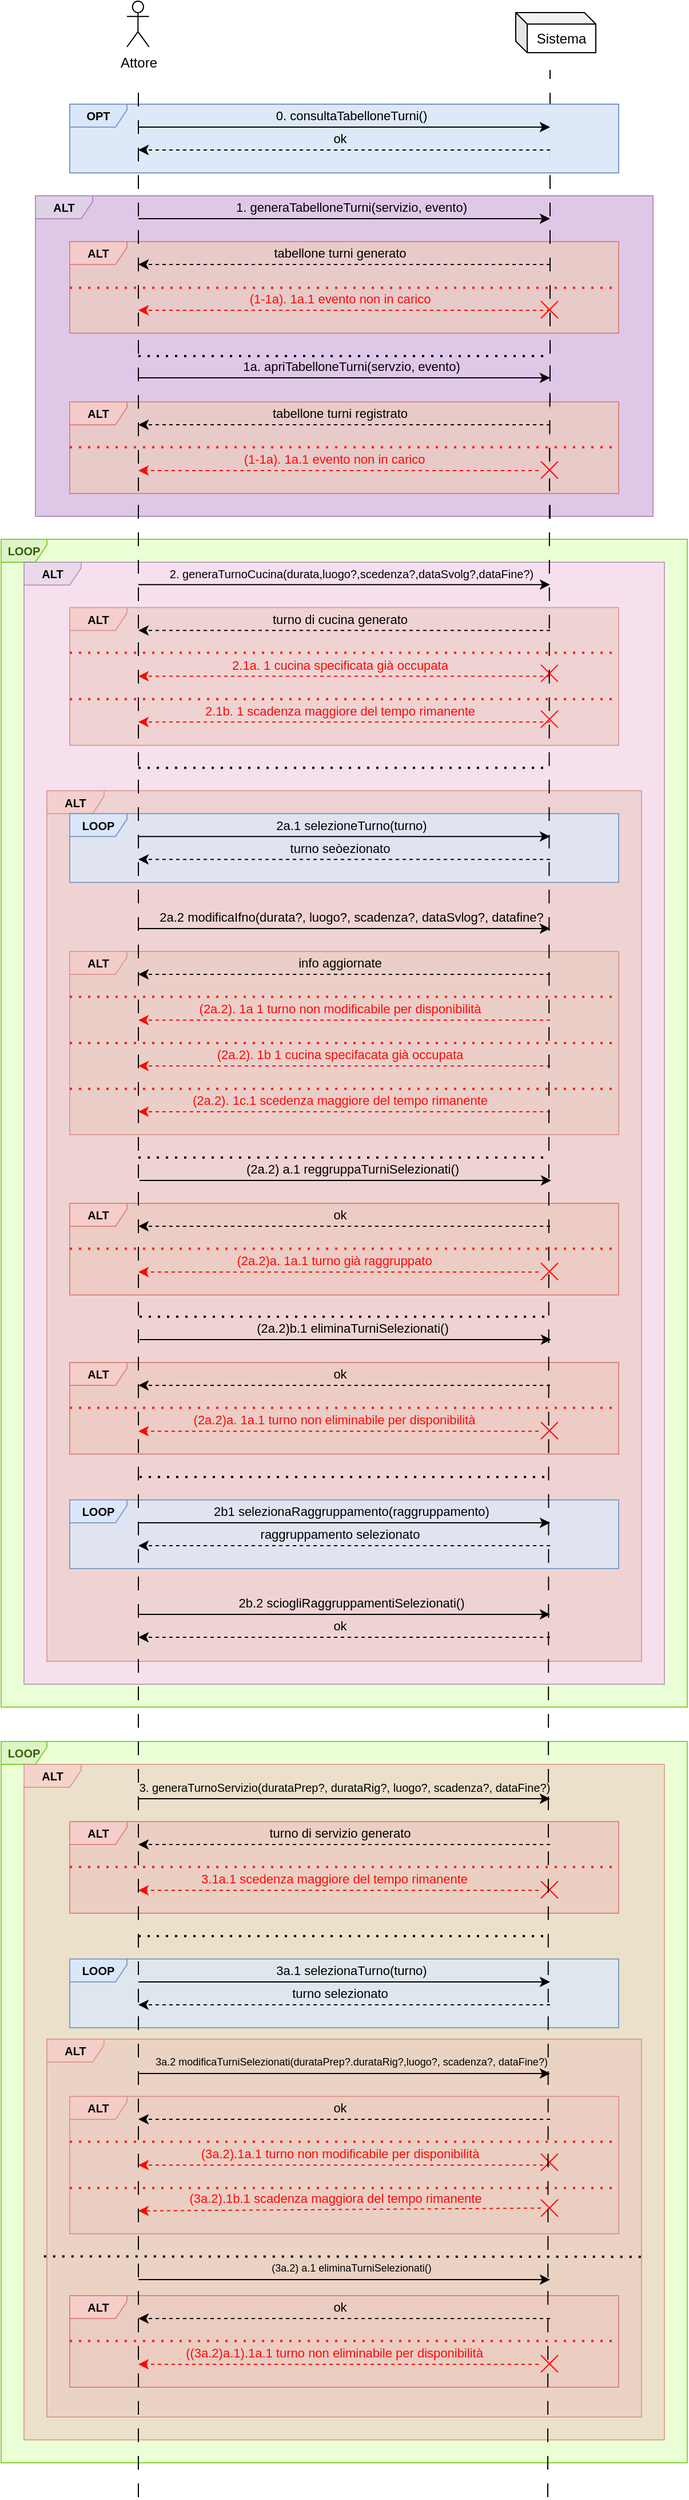 <mxfile version="24.4.2" type="google">
  <diagram name="Page-1" id="eoHFoJQbqqkSnLUJk-sT">
    <mxGraphModel grid="1" page="1" gridSize="10" guides="1" tooltips="1" connect="1" arrows="1" fold="1" pageScale="1" pageWidth="827" pageHeight="1169" math="0" shadow="0">
      <root>
        <mxCell id="0" />
        <mxCell id="1" parent="0" />
        <mxCell id="Wks_n7H0P1M0t23U8N3x-61" value="LOOP" style="shape=umlFrame;whiteSpace=wrap;html=1;pointerEvents=0;swimlaneFillColor=#E6FFCC;fillColor=#DBF2C2;strokeColor=#66CC00;width=40;height=20;fontSize=10;fontStyle=1;fontColor=#335f07;opacity=80;movable=1;resizable=1;rotatable=1;deletable=1;editable=1;locked=0;connectable=1;" vertex="1" parent="1">
          <mxGeometry x="120" y="1540" width="600" height="630" as="geometry" />
        </mxCell>
        <mxCell id="Wks_n7H0P1M0t23U8N3x-301" value="ALT" style="shape=umlFrame;whiteSpace=wrap;html=1;pointerEvents=0;swimlaneFillColor=#eccbc1;fillColor=#f8cecc;strokeColor=#d27874;width=50;height=20;fontSize=10;fontStyle=1;opacity=60;" vertex="1" parent="1">
          <mxGeometry x="140" y="1560" width="560" height="590" as="geometry" />
        </mxCell>
        <mxCell id="Wks_n7H0P1M0t23U8N3x-221" value="LOOP" style="shape=umlFrame;whiteSpace=wrap;html=1;pointerEvents=0;swimlaneFillColor=#E6FFCC;fillColor=#DBF2C2;strokeColor=#66CC00;width=40;height=20;fontSize=10;fontStyle=1;fontColor=#335f07;opacity=80;movable=0;resizable=0;rotatable=0;deletable=0;editable=0;locked=1;connectable=0;" vertex="1" parent="1">
          <mxGeometry x="120" y="490" width="600" height="1020" as="geometry" />
        </mxCell>
        <mxCell id="Wks_n7H0P1M0t23U8N3x-101" value="ALT" style="shape=umlFrame;whiteSpace=wrap;html=1;pointerEvents=0;swimlaneFillColor=#FFCCFF;fillColor=#e1d5e7;strokeColor=#9673a6;width=50;height=20;fontSize=10;fontStyle=1;opacity=60;movable=1;resizable=1;rotatable=1;deletable=1;editable=1;locked=0;connectable=1;" vertex="1" parent="1">
          <mxGeometry x="140" y="510" width="560" height="980" as="geometry" />
        </mxCell>
        <mxCell id="Wks_n7H0P1M0t23U8N3x-21" value="ALT" style="shape=umlFrame;whiteSpace=wrap;html=1;pointerEvents=0;swimlaneFillColor=#d7bbe2;fillColor=#e1d5e7;strokeColor=#A47DB5;width=50;height=20;fontSize=10;fontStyle=1;opacity=80;movable=0;resizable=0;rotatable=0;deletable=0;editable=0;locked=1;connectable=0;" vertex="1" parent="1">
          <mxGeometry x="150" y="190" width="540" height="280" as="geometry" />
        </mxCell>
        <mxCell id="7QjkbwkYLUTSWp5Ibt6S-1" value="Attore" style="shape=umlActor;verticalLabelPosition=bottom;verticalAlign=top;html=1;outlineConnect=0;" vertex="1" parent="1">
          <mxGeometry x="230" y="20" width="19.33" height="40" as="geometry" />
        </mxCell>
        <mxCell id="7QjkbwkYLUTSWp5Ibt6S-5" value="" style="endArrow=classic;html=1;rounded=0;" edge="1" parent="1">
          <mxGeometry width="50" height="50" relative="1" as="geometry">
            <mxPoint x="240" y="210" as="sourcePoint" />
            <mxPoint x="600" y="210" as="targetPoint" />
          </mxGeometry>
        </mxCell>
        <mxCell id="7QjkbwkYLUTSWp5Ibt6S-9" value="1. generaTabelloneTurni(servizio, evento)" style="edgeLabel;html=1;align=center;verticalAlign=middle;resizable=0;points=[];labelBackgroundColor=none;" connectable="0" vertex="1" parent="7QjkbwkYLUTSWp5Ibt6S-5">
          <mxGeometry x="-0.284" y="1" relative="1" as="geometry">
            <mxPoint x="57" y="-9" as="offset" />
          </mxGeometry>
        </mxCell>
        <mxCell id="7QjkbwkYLUTSWp5Ibt6S-6" value="Sistema" style="shape=cube;whiteSpace=wrap;html=1;boundedLbl=1;backgroundOutline=1;darkOpacity=0.05;darkOpacity2=0.1;size=10;" vertex="1" parent="1">
          <mxGeometry x="570" y="30" width="70" height="35" as="geometry" />
        </mxCell>
        <mxCell id="Wks_n7H0P1M0t23U8N3x-7" value="" style="endArrow=none;dashed=1;html=1;dashPattern=1 3;strokeWidth=2;rounded=0;" edge="1" parent="1">
          <mxGeometry width="50" height="50" relative="1" as="geometry">
            <mxPoint x="240" y="330" as="sourcePoint" />
            <mxPoint x="600" y="330" as="targetPoint" />
          </mxGeometry>
        </mxCell>
        <mxCell id="Wks_n7H0P1M0t23U8N3x-8" value="" style="endArrow=classic;html=1;rounded=0;" edge="1" parent="1">
          <mxGeometry width="50" height="50" relative="1" as="geometry">
            <mxPoint x="240" y="349" as="sourcePoint" />
            <mxPoint x="600" y="349" as="targetPoint" />
          </mxGeometry>
        </mxCell>
        <mxCell id="Wks_n7H0P1M0t23U8N3x-9" value="1a. apriTabelloneTurni(servzio, evento)" style="edgeLabel;html=1;align=center;verticalAlign=middle;resizable=0;points=[];labelBackgroundColor=none;" connectable="0" vertex="1" parent="Wks_n7H0P1M0t23U8N3x-8">
          <mxGeometry x="-0.284" y="1" relative="1" as="geometry">
            <mxPoint x="57" y="-9" as="offset" />
          </mxGeometry>
        </mxCell>
        <mxCell id="Wks_n7H0P1M0t23U8N3x-50" value="" style="group" connectable="0" vertex="1" parent="1">
          <mxGeometry x="180" y="230" width="480.0" height="81" as="geometry" />
        </mxCell>
        <mxCell id="Wks_n7H0P1M0t23U8N3x-52" value="" style="group" connectable="0" vertex="1" parent="Wks_n7H0P1M0t23U8N3x-50">
          <mxGeometry width="480.0" height="81" as="geometry" />
        </mxCell>
        <mxCell id="Wks_n7H0P1M0t23U8N3x-1" value="ALT" style="shape=umlFrame;whiteSpace=wrap;html=1;pointerEvents=0;swimlaneFillColor=#eccbc1;fillColor=#f8cecc;strokeColor=#d27874;width=50;height=20;fontSize=10;fontStyle=1;opacity=80;" vertex="1" parent="Wks_n7H0P1M0t23U8N3x-52">
          <mxGeometry width="480" height="80" as="geometry" />
        </mxCell>
        <mxCell id="Wks_n7H0P1M0t23U8N3x-2" value="" style="endArrow=classic;html=1;rounded=0;dashed=1;" edge="1" parent="Wks_n7H0P1M0t23U8N3x-52">
          <mxGeometry width="50" height="50" relative="1" as="geometry">
            <mxPoint x="420" y="20" as="sourcePoint" />
            <mxPoint x="60" y="20" as="targetPoint" />
          </mxGeometry>
        </mxCell>
        <mxCell id="Wks_n7H0P1M0t23U8N3x-3" value="tabellone turni generato" style="edgeLabel;html=1;align=center;verticalAlign=middle;resizable=0;points=[];labelBackgroundColor=none;" connectable="0" vertex="1" parent="Wks_n7H0P1M0t23U8N3x-2">
          <mxGeometry x="0.024" y="-1" relative="1" as="geometry">
            <mxPoint y="-9" as="offset" />
          </mxGeometry>
        </mxCell>
        <mxCell id="Wks_n7H0P1M0t23U8N3x-4" value="" style="endArrow=none;dashed=1;html=1;dashPattern=1 3;strokeWidth=2;rounded=0;exitX=-0.004;exitY=0.377;exitDx=0;exitDy=0;exitPerimeter=0;entryX=0.996;entryY=0.377;entryDx=0;entryDy=0;entryPerimeter=0;fillColor=#f8cecc;strokeColor=#f71f18;" edge="1" parent="Wks_n7H0P1M0t23U8N3x-52">
          <mxGeometry width="50" height="50" relative="1" as="geometry">
            <mxPoint x="3.695e-13" y="40.32" as="sourcePoint" />
            <mxPoint x="480.0" y="40.32" as="targetPoint" />
          </mxGeometry>
        </mxCell>
        <mxCell id="Wks_n7H0P1M0t23U8N3x-5" value="" style="endArrow=classic;html=1;rounded=0;dashed=1;fillColor=#f8cecc;strokeColor=#f60c04;" edge="1" parent="Wks_n7H0P1M0t23U8N3x-52">
          <mxGeometry width="50" height="50" relative="1" as="geometry">
            <mxPoint x="420" y="60" as="sourcePoint" />
            <mxPoint x="60" y="60" as="targetPoint" />
          </mxGeometry>
        </mxCell>
        <mxCell id="Wks_n7H0P1M0t23U8N3x-6" value="(1-1a). 1a.1 evento non in carico" style="edgeLabel;html=1;align=center;verticalAlign=middle;resizable=0;points=[];labelBackgroundColor=none;fontColor=#FF0808;" connectable="0" vertex="1" parent="Wks_n7H0P1M0t23U8N3x-5">
          <mxGeometry x="0.024" y="-1" relative="1" as="geometry">
            <mxPoint y="-9" as="offset" />
          </mxGeometry>
        </mxCell>
        <mxCell id="Wks_n7H0P1M0t23U8N3x-63" value="" style="shape=umlDestroy;html=1;fillColor=#f8cecc;strokeColor=#FF0808;" vertex="1" parent="Wks_n7H0P1M0t23U8N3x-52">
          <mxGeometry x="412" y="52" width="15" height="15" as="geometry" />
        </mxCell>
        <mxCell id="7QjkbwkYLUTSWp5Ibt6S-7" value="" style="endArrow=none;html=1;rounded=0;dashed=1;dashPattern=12 12;" edge="1" parent="1">
          <mxGeometry width="50" height="50" relative="1" as="geometry">
            <mxPoint x="600" y="472" as="sourcePoint" />
            <mxPoint x="600" y="80" as="targetPoint" />
          </mxGeometry>
        </mxCell>
        <mxCell id="Wks_n7H0P1M0t23U8N3x-10" value="ALT" style="shape=umlFrame;whiteSpace=wrap;html=1;pointerEvents=0;swimlaneFillColor=#eccbc1;fillColor=#f8cecc;strokeColor=#d27874;width=50;height=20;fontSize=10;fontStyle=1;opacity=80;" vertex="1" parent="1">
          <mxGeometry x="180" y="370" width="480" height="80" as="geometry" />
        </mxCell>
        <mxCell id="Wks_n7H0P1M0t23U8N3x-11" value="" style="endArrow=classic;html=1;rounded=0;dashed=1;" edge="1" parent="1">
          <mxGeometry width="50" height="50" relative="1" as="geometry">
            <mxPoint x="600" y="390" as="sourcePoint" />
            <mxPoint x="240" y="390" as="targetPoint" />
          </mxGeometry>
        </mxCell>
        <mxCell id="Wks_n7H0P1M0t23U8N3x-12" value="tabellone turni registrato" style="edgeLabel;html=1;align=center;verticalAlign=middle;resizable=0;points=[];labelBackgroundColor=none;" connectable="0" vertex="1" parent="Wks_n7H0P1M0t23U8N3x-11">
          <mxGeometry x="0.024" y="-1" relative="1" as="geometry">
            <mxPoint y="-9" as="offset" />
          </mxGeometry>
        </mxCell>
        <mxCell id="Wks_n7H0P1M0t23U8N3x-13" value="" style="endArrow=none;dashed=1;html=1;dashPattern=1 3;strokeWidth=2;rounded=0;exitX=-0.004;exitY=0.377;exitDx=0;exitDy=0;exitPerimeter=0;entryX=0.996;entryY=0.377;entryDx=0;entryDy=0;entryPerimeter=0;fillColor=#f8cecc;strokeColor=#f71f18;" edge="1" parent="1">
          <mxGeometry width="50" height="50" relative="1" as="geometry">
            <mxPoint x="180.0" y="409.64" as="sourcePoint" />
            <mxPoint x="660.0" y="409.64" as="targetPoint" />
          </mxGeometry>
        </mxCell>
        <mxCell id="Wks_n7H0P1M0t23U8N3x-14" value="" style="endArrow=classic;html=1;rounded=0;dashed=1;fillColor=#f8cecc;strokeColor=#f60c04;" edge="1" parent="1">
          <mxGeometry width="50" height="50" relative="1" as="geometry">
            <mxPoint x="590" y="430" as="sourcePoint" />
            <mxPoint x="240" y="430" as="targetPoint" />
          </mxGeometry>
        </mxCell>
        <mxCell id="Wks_n7H0P1M0t23U8N3x-15" value="(1-1a). 1a.1 evento non in carico" style="edgeLabel;html=1;align=center;verticalAlign=middle;resizable=0;points=[];labelBackgroundColor=none;fontColor=#FF0808;" connectable="0" vertex="1" parent="Wks_n7H0P1M0t23U8N3x-14">
          <mxGeometry x="0.024" y="-1" relative="1" as="geometry">
            <mxPoint y="-9" as="offset" />
          </mxGeometry>
        </mxCell>
        <mxCell id="Wks_n7H0P1M0t23U8N3x-19" value="" style="shape=umlDestroy;html=1;fillColor=#f8cecc;strokeColor=#FF0808;" vertex="1" parent="1">
          <mxGeometry x="592" y="422" width="15" height="15" as="geometry" />
        </mxCell>
        <mxCell id="Wks_n7H0P1M0t23U8N3x-18" value="" style="endArrow=none;html=1;rounded=0;dashed=1;dashPattern=12 12;" edge="1" parent="1" source="Wks_n7H0P1M0t23U8N3x-19">
          <mxGeometry width="50" height="50" relative="1" as="geometry">
            <mxPoint x="600" y="1813" as="sourcePoint" />
            <mxPoint x="600.108" y="320" as="targetPoint" />
          </mxGeometry>
        </mxCell>
        <mxCell id="Wks_n7H0P1M0t23U8N3x-95" value="OPT" style="shape=umlFrame;whiteSpace=wrap;html=1;pointerEvents=0;swimlaneFillColor=#dde9f8;fillColor=#dae8fc;strokeColor=#6c8ebf;width=50;height=20;fontSize=10;fontStyle=1;opacity=80;" vertex="1" parent="1">
          <mxGeometry x="180" y="110" width="480" height="60" as="geometry" />
        </mxCell>
        <mxCell id="Wks_n7H0P1M0t23U8N3x-96" value="" style="endArrow=classic;html=1;rounded=0;" edge="1" parent="1">
          <mxGeometry width="50" height="50" relative="1" as="geometry">
            <mxPoint x="240" y="130" as="sourcePoint" />
            <mxPoint x="600" y="130" as="targetPoint" />
          </mxGeometry>
        </mxCell>
        <mxCell id="Wks_n7H0P1M0t23U8N3x-97" value="0. consultaTabelloneTurni()" style="edgeLabel;html=1;align=center;verticalAlign=middle;resizable=0;points=[];labelBackgroundColor=none;" connectable="0" vertex="1" parent="Wks_n7H0P1M0t23U8N3x-96">
          <mxGeometry x="-0.284" y="1" relative="1" as="geometry">
            <mxPoint x="57" y="-9" as="offset" />
          </mxGeometry>
        </mxCell>
        <mxCell id="Wks_n7H0P1M0t23U8N3x-98" value="" style="endArrow=classic;html=1;rounded=0;dashed=1;" edge="1" parent="1">
          <mxGeometry width="50" height="50" relative="1" as="geometry">
            <mxPoint x="600" y="150" as="sourcePoint" />
            <mxPoint x="240" y="150" as="targetPoint" />
          </mxGeometry>
        </mxCell>
        <mxCell id="Wks_n7H0P1M0t23U8N3x-99" value="ok" style="edgeLabel;html=1;align=center;verticalAlign=middle;resizable=0;points=[];labelBackgroundColor=none;" connectable="0" vertex="1" parent="Wks_n7H0P1M0t23U8N3x-98">
          <mxGeometry x="0.024" y="-1" relative="1" as="geometry">
            <mxPoint y="-9" as="offset" />
          </mxGeometry>
        </mxCell>
        <mxCell id="Wks_n7H0P1M0t23U8N3x-102" value="ALT" style="shape=umlFrame;whiteSpace=wrap;html=1;pointerEvents=0;swimlaneFillColor=#eccbc1;fillColor=#f8cecc;strokeColor=#d27874;width=50;height=20;fontSize=10;fontStyle=1;opacity=60;" vertex="1" parent="1">
          <mxGeometry x="180" y="549.57" width="480" height="120.43" as="geometry" />
        </mxCell>
        <mxCell id="Wks_n7H0P1M0t23U8N3x-103" value="" style="endArrow=classic;html=1;rounded=0;" edge="1" parent="1">
          <mxGeometry width="50" height="50" relative="1" as="geometry">
            <mxPoint x="240" y="529.57" as="sourcePoint" />
            <mxPoint x="600" y="529.57" as="targetPoint" />
          </mxGeometry>
        </mxCell>
        <mxCell id="Wks_n7H0P1M0t23U8N3x-104" value="2. generaTurnoCucina(durata,luogo?,scedenza?,dataSvolg?,dataFine?)" style="edgeLabel;html=1;align=center;verticalAlign=middle;resizable=0;points=[];labelBackgroundColor=none;fontSize=10;" connectable="0" vertex="1" parent="Wks_n7H0P1M0t23U8N3x-103">
          <mxGeometry x="-0.284" y="1" relative="1" as="geometry">
            <mxPoint x="57" y="-9" as="offset" />
          </mxGeometry>
        </mxCell>
        <mxCell id="Wks_n7H0P1M0t23U8N3x-105" value="" style="endArrow=classic;html=1;rounded=0;dashed=1;fillColor=#f8cecc;strokeColor=#f60c04;" edge="1" parent="1">
          <mxGeometry width="50" height="50" relative="1" as="geometry">
            <mxPoint x="600" y="609.57" as="sourcePoint" />
            <mxPoint x="240" y="609.57" as="targetPoint" />
          </mxGeometry>
        </mxCell>
        <mxCell id="Wks_n7H0P1M0t23U8N3x-106" value="2.1a. 1 cucina specificata già occupata" style="edgeLabel;html=1;align=center;verticalAlign=middle;resizable=0;points=[];labelBackgroundColor=none;fontColor=#FF0808;" connectable="0" vertex="1" parent="Wks_n7H0P1M0t23U8N3x-105">
          <mxGeometry x="0.024" y="-1" relative="1" as="geometry">
            <mxPoint y="-9" as="offset" />
          </mxGeometry>
        </mxCell>
        <mxCell id="Wks_n7H0P1M0t23U8N3x-107" value="" style="endArrow=classic;html=1;rounded=0;dashed=1;" edge="1" parent="1">
          <mxGeometry width="50" height="50" relative="1" as="geometry">
            <mxPoint x="600" y="569.57" as="sourcePoint" />
            <mxPoint x="240" y="569.57" as="targetPoint" />
          </mxGeometry>
        </mxCell>
        <mxCell id="Wks_n7H0P1M0t23U8N3x-108" value="turno di cucina generato" style="edgeLabel;html=1;align=center;verticalAlign=middle;resizable=0;points=[];labelBackgroundColor=none;" connectable="0" vertex="1" parent="Wks_n7H0P1M0t23U8N3x-107">
          <mxGeometry x="0.024" y="-1" relative="1" as="geometry">
            <mxPoint y="-9" as="offset" />
          </mxGeometry>
        </mxCell>
        <mxCell id="Wks_n7H0P1M0t23U8N3x-109" value="" style="endArrow=none;dashed=1;html=1;dashPattern=1 3;strokeWidth=2;rounded=0;exitX=-0.004;exitY=0.377;exitDx=0;exitDy=0;exitPerimeter=0;entryX=0.996;entryY=0.377;entryDx=0;entryDy=0;entryPerimeter=0;fillColor=#f8cecc;strokeColor=#f71f18;" edge="1" parent="1">
          <mxGeometry width="50" height="50" relative="1" as="geometry">
            <mxPoint x="180.0" y="589.17" as="sourcePoint" />
            <mxPoint x="660.0" y="589.17" as="targetPoint" />
          </mxGeometry>
        </mxCell>
        <mxCell id="Wks_n7H0P1M0t23U8N3x-110" value="" style="endArrow=none;dashed=1;html=1;dashPattern=1 3;strokeWidth=2;rounded=0;exitX=-0.004;exitY=0.377;exitDx=0;exitDy=0;exitPerimeter=0;entryX=0.996;entryY=0.377;entryDx=0;entryDy=0;entryPerimeter=0;fillColor=#f8cecc;strokeColor=#f71f18;" edge="1" parent="1">
          <mxGeometry width="50" height="50" relative="1" as="geometry">
            <mxPoint x="180.0" y="629.57" as="sourcePoint" />
            <mxPoint x="660.0" y="629.57" as="targetPoint" />
          </mxGeometry>
        </mxCell>
        <mxCell id="Wks_n7H0P1M0t23U8N3x-111" value="" style="endArrow=classic;html=1;rounded=0;dashed=1;fillColor=#f8cecc;strokeColor=#f60c04;" edge="1" parent="1">
          <mxGeometry width="50" height="50" relative="1" as="geometry">
            <mxPoint x="600" y="649.57" as="sourcePoint" />
            <mxPoint x="240" y="649.57" as="targetPoint" />
          </mxGeometry>
        </mxCell>
        <mxCell id="Wks_n7H0P1M0t23U8N3x-112" value="2.1b. 1 scadenza maggiore del tempo rimanente" style="edgeLabel;html=1;align=center;verticalAlign=middle;resizable=0;points=[];labelBackgroundColor=none;fontColor=#FF0808;" connectable="0" vertex="1" parent="Wks_n7H0P1M0t23U8N3x-111">
          <mxGeometry x="0.024" y="-1" relative="1" as="geometry">
            <mxPoint y="-9" as="offset" />
          </mxGeometry>
        </mxCell>
        <mxCell id="Wks_n7H0P1M0t23U8N3x-126" value="" style="shape=umlDestroy;html=1;fillColor=#f8cecc;strokeColor=#FF0808;" vertex="1" parent="1">
          <mxGeometry x="592" y="599.57" width="15" height="15" as="geometry" />
        </mxCell>
        <mxCell id="Wks_n7H0P1M0t23U8N3x-128" value="" style="shape=umlDestroy;html=1;fillColor=#f8cecc;strokeColor=#FF0808;" vertex="1" parent="1">
          <mxGeometry x="592" y="639.57" width="15" height="15" as="geometry" />
        </mxCell>
        <mxCell id="Wks_n7H0P1M0t23U8N3x-167" value="ALT" style="shape=umlFrame;whiteSpace=wrap;html=1;pointerEvents=0;swimlaneFillColor=#eccbc1;fillColor=#f8cecc;strokeColor=#d27874;width=50;height=20;fontSize=10;fontStyle=1;opacity=60;movable=0;resizable=0;rotatable=0;deletable=0;editable=0;locked=1;connectable=0;" vertex="1" parent="1">
          <mxGeometry x="160" y="709.57" width="520" height="760.43" as="geometry" />
        </mxCell>
        <mxCell id="Wks_n7H0P1M0t23U8N3x-130" value="ALT" style="shape=umlFrame;whiteSpace=wrap;html=1;pointerEvents=0;swimlaneFillColor=#eccbc1;fillColor=#f8cecc;strokeColor=#d27874;width=50;height=20;fontSize=10;fontStyle=1;opacity=60;" vertex="1" parent="1">
          <mxGeometry x="180" y="850" width="480" height="160" as="geometry" />
        </mxCell>
        <mxCell id="Wks_n7H0P1M0t23U8N3x-133" value="" style="endArrow=classic;html=1;rounded=0;dashed=1;fillColor=#f8cecc;strokeColor=#f60c04;" edge="1" parent="1">
          <mxGeometry width="50" height="50" relative="1" as="geometry">
            <mxPoint x="600" y="910" as="sourcePoint" />
            <mxPoint x="240" y="910" as="targetPoint" />
          </mxGeometry>
        </mxCell>
        <mxCell id="Wks_n7H0P1M0t23U8N3x-134" value="(2a.2). 1a 1 turno non modificabile per disponibilità" style="edgeLabel;html=1;align=center;verticalAlign=middle;resizable=0;points=[];labelBackgroundColor=none;fontColor=#FF0808;" connectable="0" vertex="1" parent="Wks_n7H0P1M0t23U8N3x-133">
          <mxGeometry x="0.024" y="-1" relative="1" as="geometry">
            <mxPoint y="-9" as="offset" />
          </mxGeometry>
        </mxCell>
        <mxCell id="Wks_n7H0P1M0t23U8N3x-135" value="" style="endArrow=classic;html=1;rounded=0;dashed=1;" edge="1" parent="1">
          <mxGeometry width="50" height="50" relative="1" as="geometry">
            <mxPoint x="600" y="870" as="sourcePoint" />
            <mxPoint x="240" y="870" as="targetPoint" />
          </mxGeometry>
        </mxCell>
        <mxCell id="Wks_n7H0P1M0t23U8N3x-136" value="info aggiornate" style="edgeLabel;html=1;align=center;verticalAlign=middle;resizable=0;points=[];labelBackgroundColor=none;" connectable="0" vertex="1" parent="Wks_n7H0P1M0t23U8N3x-135">
          <mxGeometry x="0.024" y="-1" relative="1" as="geometry">
            <mxPoint y="-9" as="offset" />
          </mxGeometry>
        </mxCell>
        <mxCell id="Wks_n7H0P1M0t23U8N3x-137" value="" style="endArrow=none;dashed=1;html=1;dashPattern=1 3;strokeWidth=2;rounded=0;exitX=-0.004;exitY=0.377;exitDx=0;exitDy=0;exitPerimeter=0;entryX=0.996;entryY=0.377;entryDx=0;entryDy=0;entryPerimeter=0;fillColor=#f8cecc;strokeColor=#f71f18;" edge="1" parent="1">
          <mxGeometry width="50" height="50" relative="1" as="geometry">
            <mxPoint x="180.0" y="889.6" as="sourcePoint" />
            <mxPoint x="660.0" y="889.6" as="targetPoint" />
          </mxGeometry>
        </mxCell>
        <mxCell id="Wks_n7H0P1M0t23U8N3x-138" value="" style="endArrow=none;dashed=1;html=1;dashPattern=1 3;strokeWidth=2;rounded=0;exitX=-0.004;exitY=0.377;exitDx=0;exitDy=0;exitPerimeter=0;entryX=0.996;entryY=0.377;entryDx=0;entryDy=0;entryPerimeter=0;fillColor=#f8cecc;strokeColor=#f71f18;" edge="1" parent="1">
          <mxGeometry width="50" height="50" relative="1" as="geometry">
            <mxPoint x="180.0" y="930.0" as="sourcePoint" />
            <mxPoint x="660.0" y="930.0" as="targetPoint" />
          </mxGeometry>
        </mxCell>
        <mxCell id="Wks_n7H0P1M0t23U8N3x-139" value="" style="endArrow=classic;html=1;rounded=0;dashed=1;fillColor=#f8cecc;strokeColor=#f60c04;" edge="1" parent="1">
          <mxGeometry width="50" height="50" relative="1" as="geometry">
            <mxPoint x="600" y="950" as="sourcePoint" />
            <mxPoint x="240" y="950" as="targetPoint" />
          </mxGeometry>
        </mxCell>
        <mxCell id="Wks_n7H0P1M0t23U8N3x-140" value="(2a.2). 1b 1 cucina specifacata già occupata" style="edgeLabel;html=1;align=center;verticalAlign=middle;resizable=0;points=[];labelBackgroundColor=none;fontColor=#FF0808;" connectable="0" vertex="1" parent="Wks_n7H0P1M0t23U8N3x-139">
          <mxGeometry x="0.024" y="-1" relative="1" as="geometry">
            <mxPoint y="-9" as="offset" />
          </mxGeometry>
        </mxCell>
        <mxCell id="Wks_n7H0P1M0t23U8N3x-141" value="" style="endArrow=none;dashed=1;html=1;dashPattern=1 3;strokeWidth=2;rounded=0;exitX=-0.004;exitY=0.377;exitDx=0;exitDy=0;exitPerimeter=0;entryX=0.996;entryY=0.377;entryDx=0;entryDy=0;entryPerimeter=0;fillColor=#f8cecc;strokeColor=#f71f18;" edge="1" parent="1">
          <mxGeometry width="50" height="50" relative="1" as="geometry">
            <mxPoint x="180.0" y="970.0" as="sourcePoint" />
            <mxPoint x="660.0" y="970.0" as="targetPoint" />
          </mxGeometry>
        </mxCell>
        <mxCell id="Wks_n7H0P1M0t23U8N3x-142" value="" style="endArrow=classic;html=1;rounded=0;dashed=1;fillColor=#f8cecc;strokeColor=#f60c04;" edge="1" parent="1">
          <mxGeometry width="50" height="50" relative="1" as="geometry">
            <mxPoint x="600" y="990" as="sourcePoint" />
            <mxPoint x="240" y="990" as="targetPoint" />
          </mxGeometry>
        </mxCell>
        <mxCell id="Wks_n7H0P1M0t23U8N3x-143" value="(2a.2). 1c.1 scedenza maggiore del tempo rimanente" style="edgeLabel;html=1;align=center;verticalAlign=middle;resizable=0;points=[];labelBackgroundColor=none;fontColor=#FF0808;" connectable="0" vertex="1" parent="Wks_n7H0P1M0t23U8N3x-142">
          <mxGeometry x="0.024" y="-1" relative="1" as="geometry">
            <mxPoint y="-9" as="offset" />
          </mxGeometry>
        </mxCell>
        <mxCell id="Wks_n7H0P1M0t23U8N3x-144" value="" style="endArrow=none;dashed=1;html=1;dashPattern=1 3;strokeWidth=2;rounded=0;" edge="1" parent="1">
          <mxGeometry width="50" height="50" relative="1" as="geometry">
            <mxPoint x="240" y="689.57" as="sourcePoint" />
            <mxPoint x="600" y="689.57" as="targetPoint" />
          </mxGeometry>
        </mxCell>
        <mxCell id="Wks_n7H0P1M0t23U8N3x-178" value="OPT" style="shape=umlFrame;whiteSpace=wrap;html=1;pointerEvents=0;swimlaneFillColor=#dde9f8;fillColor=#dae8fc;strokeColor=#6c8ebf;width=50;height=20;fontSize=10;fontStyle=1;opacity=80;" vertex="1" parent="1">
          <mxGeometry x="180" y="110" width="480" height="60" as="geometry" />
        </mxCell>
        <mxCell id="Wks_n7H0P1M0t23U8N3x-179" value="" style="endArrow=classic;html=1;rounded=0;" edge="1" parent="1">
          <mxGeometry width="50" height="50" relative="1" as="geometry">
            <mxPoint x="240" y="130" as="sourcePoint" />
            <mxPoint x="600" y="130" as="targetPoint" />
          </mxGeometry>
        </mxCell>
        <mxCell id="Wks_n7H0P1M0t23U8N3x-180" value="0. consultaTabelloneTurni()" style="edgeLabel;html=1;align=center;verticalAlign=middle;resizable=0;points=[];labelBackgroundColor=none;" connectable="0" vertex="1" parent="Wks_n7H0P1M0t23U8N3x-179">
          <mxGeometry x="-0.284" y="1" relative="1" as="geometry">
            <mxPoint x="57" y="-9" as="offset" />
          </mxGeometry>
        </mxCell>
        <mxCell id="Wks_n7H0P1M0t23U8N3x-181" value="" style="endArrow=classic;html=1;rounded=0;dashed=1;" edge="1" parent="1">
          <mxGeometry width="50" height="50" relative="1" as="geometry">
            <mxPoint x="600" y="150" as="sourcePoint" />
            <mxPoint x="240" y="150" as="targetPoint" />
          </mxGeometry>
        </mxCell>
        <mxCell id="Wks_n7H0P1M0t23U8N3x-182" value="ok" style="edgeLabel;html=1;align=center;verticalAlign=middle;resizable=0;points=[];labelBackgroundColor=none;" connectable="0" vertex="1" parent="Wks_n7H0P1M0t23U8N3x-181">
          <mxGeometry x="0.024" y="-1" relative="1" as="geometry">
            <mxPoint y="-9" as="offset" />
          </mxGeometry>
        </mxCell>
        <mxCell id="Wks_n7H0P1M0t23U8N3x-183" value="LOOP" style="shape=umlFrame;whiteSpace=wrap;html=1;pointerEvents=0;swimlaneFillColor=#dde9f8;fillColor=#dae8fc;strokeColor=#6c8ebf;width=50;height=20;fontSize=10;fontStyle=1;opacity=80;" vertex="1" parent="1">
          <mxGeometry x="180" y="729.57" width="480" height="60" as="geometry" />
        </mxCell>
        <mxCell id="Wks_n7H0P1M0t23U8N3x-184" value="" style="endArrow=classic;html=1;rounded=0;" edge="1" parent="1">
          <mxGeometry width="50" height="50" relative="1" as="geometry">
            <mxPoint x="240" y="749.57" as="sourcePoint" />
            <mxPoint x="600" y="749.57" as="targetPoint" />
          </mxGeometry>
        </mxCell>
        <mxCell id="Wks_n7H0P1M0t23U8N3x-185" value="2a.1 selezioneTurno(turno)" style="edgeLabel;html=1;align=center;verticalAlign=middle;resizable=0;points=[];labelBackgroundColor=none;" connectable="0" vertex="1" parent="Wks_n7H0P1M0t23U8N3x-184">
          <mxGeometry x="-0.284" y="1" relative="1" as="geometry">
            <mxPoint x="57" y="-9" as="offset" />
          </mxGeometry>
        </mxCell>
        <mxCell id="Wks_n7H0P1M0t23U8N3x-186" value="" style="endArrow=classic;html=1;rounded=0;dashed=1;" edge="1" parent="1">
          <mxGeometry width="50" height="50" relative="1" as="geometry">
            <mxPoint x="600" y="769.57" as="sourcePoint" />
            <mxPoint x="240" y="769.57" as="targetPoint" />
          </mxGeometry>
        </mxCell>
        <mxCell id="Wks_n7H0P1M0t23U8N3x-187" value="turno seòezionato" style="edgeLabel;html=1;align=center;verticalAlign=middle;resizable=0;points=[];labelBackgroundColor=none;" connectable="0" vertex="1" parent="Wks_n7H0P1M0t23U8N3x-186">
          <mxGeometry x="0.024" y="-1" relative="1" as="geometry">
            <mxPoint y="-9" as="offset" />
          </mxGeometry>
        </mxCell>
        <mxCell id="Wks_n7H0P1M0t23U8N3x-188" value="" style="endArrow=classic;html=1;rounded=0;" edge="1" parent="1">
          <mxGeometry width="50" height="50" relative="1" as="geometry">
            <mxPoint x="240" y="830" as="sourcePoint" />
            <mxPoint x="600" y="830" as="targetPoint" />
          </mxGeometry>
        </mxCell>
        <mxCell id="Wks_n7H0P1M0t23U8N3x-189" value="2a.2 modificaIfno(durata?, luogo?, scadenza?, dataSvlog?, datafine?" style="edgeLabel;html=1;align=center;verticalAlign=middle;resizable=0;points=[];labelBackgroundColor=none;" connectable="0" vertex="1" parent="Wks_n7H0P1M0t23U8N3x-188">
          <mxGeometry x="-0.284" y="1" relative="1" as="geometry">
            <mxPoint x="57" y="-9" as="offset" />
          </mxGeometry>
        </mxCell>
        <mxCell id="Wks_n7H0P1M0t23U8N3x-190" value="" style="endArrow=none;dashed=1;html=1;dashPattern=1 3;strokeWidth=2;rounded=0;" edge="1" parent="1">
          <mxGeometry width="50" height="50" relative="1" as="geometry">
            <mxPoint x="240" y="1030" as="sourcePoint" />
            <mxPoint x="600" y="1030" as="targetPoint" />
          </mxGeometry>
        </mxCell>
        <mxCell id="Wks_n7H0P1M0t23U8N3x-191" value="" style="endArrow=classic;html=1;rounded=0;" edge="1" parent="1">
          <mxGeometry width="50" height="50" relative="1" as="geometry">
            <mxPoint x="241" y="1050" as="sourcePoint" />
            <mxPoint x="601" y="1050" as="targetPoint" />
          </mxGeometry>
        </mxCell>
        <mxCell id="Wks_n7H0P1M0t23U8N3x-192" value="(2a.2) a.1 reggruppaTurniSelezionati()" style="edgeLabel;html=1;align=center;verticalAlign=middle;resizable=0;points=[];labelBackgroundColor=none;" connectable="0" vertex="1" parent="Wks_n7H0P1M0t23U8N3x-191">
          <mxGeometry x="-0.284" y="1" relative="1" as="geometry">
            <mxPoint x="57" y="-9" as="offset" />
          </mxGeometry>
        </mxCell>
        <mxCell id="Wks_n7H0P1M0t23U8N3x-193" value="ALT" style="shape=umlFrame;whiteSpace=wrap;html=1;pointerEvents=0;swimlaneFillColor=#eccbc1;fillColor=#f8cecc;strokeColor=#d27874;width=50;height=20;fontSize=10;fontStyle=1;opacity=80;" vertex="1" parent="1">
          <mxGeometry x="180" y="1070" width="480" height="80" as="geometry" />
        </mxCell>
        <mxCell id="Wks_n7H0P1M0t23U8N3x-194" value="" style="endArrow=classic;html=1;rounded=0;dashed=1;" edge="1" parent="1">
          <mxGeometry width="50" height="50" relative="1" as="geometry">
            <mxPoint x="600" y="1090" as="sourcePoint" />
            <mxPoint x="240" y="1090" as="targetPoint" />
          </mxGeometry>
        </mxCell>
        <mxCell id="Wks_n7H0P1M0t23U8N3x-195" value="ok" style="edgeLabel;html=1;align=center;verticalAlign=middle;resizable=0;points=[];labelBackgroundColor=none;" connectable="0" vertex="1" parent="Wks_n7H0P1M0t23U8N3x-194">
          <mxGeometry x="0.024" y="-1" relative="1" as="geometry">
            <mxPoint y="-9" as="offset" />
          </mxGeometry>
        </mxCell>
        <mxCell id="Wks_n7H0P1M0t23U8N3x-196" value="" style="endArrow=none;dashed=1;html=1;dashPattern=1 3;strokeWidth=2;rounded=0;exitX=-0.004;exitY=0.377;exitDx=0;exitDy=0;exitPerimeter=0;entryX=0.996;entryY=0.377;entryDx=0;entryDy=0;entryPerimeter=0;fillColor=#f8cecc;strokeColor=#f71f18;" edge="1" parent="1">
          <mxGeometry width="50" height="50" relative="1" as="geometry">
            <mxPoint x="180.0" y="1109.64" as="sourcePoint" />
            <mxPoint x="660.0" y="1109.64" as="targetPoint" />
          </mxGeometry>
        </mxCell>
        <mxCell id="Wks_n7H0P1M0t23U8N3x-197" value="" style="endArrow=classic;html=1;rounded=0;dashed=1;fillColor=#f8cecc;strokeColor=#f60c04;" edge="1" parent="1">
          <mxGeometry width="50" height="50" relative="1" as="geometry">
            <mxPoint x="590" y="1130" as="sourcePoint" />
            <mxPoint x="240" y="1130" as="targetPoint" />
          </mxGeometry>
        </mxCell>
        <mxCell id="Wks_n7H0P1M0t23U8N3x-198" value="(2a.2)a. 1a.1 turno già raggruppato" style="edgeLabel;html=1;align=center;verticalAlign=middle;resizable=0;points=[];labelBackgroundColor=none;fontColor=#FF0808;" connectable="0" vertex="1" parent="Wks_n7H0P1M0t23U8N3x-197">
          <mxGeometry x="0.024" y="-1" relative="1" as="geometry">
            <mxPoint y="-9" as="offset" />
          </mxGeometry>
        </mxCell>
        <mxCell id="Wks_n7H0P1M0t23U8N3x-199" value="" style="shape=umlDestroy;html=1;fillColor=#f8cecc;strokeColor=#FF0808;" vertex="1" parent="1">
          <mxGeometry x="592" y="1122" width="15" height="15" as="geometry" />
        </mxCell>
        <mxCell id="Wks_n7H0P1M0t23U8N3x-200" value="" style="endArrow=none;dashed=1;html=1;dashPattern=1 3;strokeWidth=2;rounded=0;" edge="1" parent="1">
          <mxGeometry width="50" height="50" relative="1" as="geometry">
            <mxPoint x="241" y="1169" as="sourcePoint" />
            <mxPoint x="601" y="1169" as="targetPoint" />
          </mxGeometry>
        </mxCell>
        <mxCell id="Wks_n7H0P1M0t23U8N3x-201" value="" style="endArrow=classic;html=1;rounded=0;" edge="1" parent="1">
          <mxGeometry width="50" height="50" relative="1" as="geometry">
            <mxPoint x="241" y="1189" as="sourcePoint" />
            <mxPoint x="601" y="1189" as="targetPoint" />
          </mxGeometry>
        </mxCell>
        <mxCell id="Wks_n7H0P1M0t23U8N3x-202" value="(2a.2)b.1 eliminaTurniSelezionati()" style="edgeLabel;html=1;align=center;verticalAlign=middle;resizable=0;points=[];labelBackgroundColor=none;" connectable="0" vertex="1" parent="Wks_n7H0P1M0t23U8N3x-201">
          <mxGeometry x="-0.284" y="1" relative="1" as="geometry">
            <mxPoint x="57" y="-9" as="offset" />
          </mxGeometry>
        </mxCell>
        <mxCell id="Wks_n7H0P1M0t23U8N3x-203" value="ALT" style="shape=umlFrame;whiteSpace=wrap;html=1;pointerEvents=0;swimlaneFillColor=#eccbc1;fillColor=#f8cecc;strokeColor=#d27874;width=50;height=20;fontSize=10;fontStyle=1;opacity=80;" vertex="1" parent="1">
          <mxGeometry x="180" y="1209" width="480" height="80" as="geometry" />
        </mxCell>
        <mxCell id="Wks_n7H0P1M0t23U8N3x-204" value="" style="endArrow=classic;html=1;rounded=0;dashed=1;" edge="1" parent="1">
          <mxGeometry width="50" height="50" relative="1" as="geometry">
            <mxPoint x="600" y="1229" as="sourcePoint" />
            <mxPoint x="240" y="1229" as="targetPoint" />
          </mxGeometry>
        </mxCell>
        <mxCell id="Wks_n7H0P1M0t23U8N3x-205" value="ok" style="edgeLabel;html=1;align=center;verticalAlign=middle;resizable=0;points=[];labelBackgroundColor=none;" connectable="0" vertex="1" parent="Wks_n7H0P1M0t23U8N3x-204">
          <mxGeometry x="0.024" y="-1" relative="1" as="geometry">
            <mxPoint y="-9" as="offset" />
          </mxGeometry>
        </mxCell>
        <mxCell id="Wks_n7H0P1M0t23U8N3x-206" value="" style="endArrow=none;dashed=1;html=1;dashPattern=1 3;strokeWidth=2;rounded=0;exitX=-0.004;exitY=0.377;exitDx=0;exitDy=0;exitPerimeter=0;entryX=0.996;entryY=0.377;entryDx=0;entryDy=0;entryPerimeter=0;fillColor=#f8cecc;strokeColor=#f71f18;" edge="1" parent="1">
          <mxGeometry width="50" height="50" relative="1" as="geometry">
            <mxPoint x="180.0" y="1248.64" as="sourcePoint" />
            <mxPoint x="660.0" y="1248.64" as="targetPoint" />
          </mxGeometry>
        </mxCell>
        <mxCell id="Wks_n7H0P1M0t23U8N3x-207" value="" style="endArrow=classic;html=1;rounded=0;dashed=1;fillColor=#f8cecc;strokeColor=#f60c04;" edge="1" parent="1">
          <mxGeometry width="50" height="50" relative="1" as="geometry">
            <mxPoint x="590" y="1269" as="sourcePoint" />
            <mxPoint x="240" y="1269" as="targetPoint" />
          </mxGeometry>
        </mxCell>
        <mxCell id="Wks_n7H0P1M0t23U8N3x-208" value="(2a.2)a. 1a.1 turno non eliminabile per disponibilità" style="edgeLabel;html=1;align=center;verticalAlign=middle;resizable=0;points=[];labelBackgroundColor=none;fontColor=#FF0808;" connectable="0" vertex="1" parent="Wks_n7H0P1M0t23U8N3x-207">
          <mxGeometry x="0.024" y="-1" relative="1" as="geometry">
            <mxPoint y="-9" as="offset" />
          </mxGeometry>
        </mxCell>
        <mxCell id="Wks_n7H0P1M0t23U8N3x-209" value="" style="shape=umlDestroy;html=1;fillColor=#f8cecc;strokeColor=#FF0808;" vertex="1" parent="1">
          <mxGeometry x="592" y="1261" width="15" height="15" as="geometry" />
        </mxCell>
        <mxCell id="Wks_n7H0P1M0t23U8N3x-210" value="LOOP" style="shape=umlFrame;whiteSpace=wrap;html=1;pointerEvents=0;swimlaneFillColor=#dde9f8;fillColor=#dae8fc;strokeColor=#6c8ebf;width=50;height=20;fontSize=10;fontStyle=1;opacity=80;" vertex="1" parent="1">
          <mxGeometry x="180" y="1329" width="480" height="60" as="geometry" />
        </mxCell>
        <mxCell id="Wks_n7H0P1M0t23U8N3x-211" value="" style="endArrow=classic;html=1;rounded=0;" edge="1" parent="1">
          <mxGeometry width="50" height="50" relative="1" as="geometry">
            <mxPoint x="240" y="1349" as="sourcePoint" />
            <mxPoint x="600" y="1349" as="targetPoint" />
          </mxGeometry>
        </mxCell>
        <mxCell id="Wks_n7H0P1M0t23U8N3x-212" value="2b1 selezionaRaggruppamento(raggruppamento)" style="edgeLabel;html=1;align=center;verticalAlign=middle;resizable=0;points=[];labelBackgroundColor=none;" connectable="0" vertex="1" parent="Wks_n7H0P1M0t23U8N3x-211">
          <mxGeometry x="-0.284" y="1" relative="1" as="geometry">
            <mxPoint x="57" y="-9" as="offset" />
          </mxGeometry>
        </mxCell>
        <mxCell id="Wks_n7H0P1M0t23U8N3x-213" value="" style="endArrow=classic;html=1;rounded=0;dashed=1;" edge="1" parent="1">
          <mxGeometry width="50" height="50" relative="1" as="geometry">
            <mxPoint x="600" y="1369" as="sourcePoint" />
            <mxPoint x="240" y="1369" as="targetPoint" />
          </mxGeometry>
        </mxCell>
        <mxCell id="Wks_n7H0P1M0t23U8N3x-214" value="raggruppamento selezionato" style="edgeLabel;html=1;align=center;verticalAlign=middle;resizable=0;points=[];labelBackgroundColor=none;" connectable="0" vertex="1" parent="Wks_n7H0P1M0t23U8N3x-213">
          <mxGeometry x="0.024" y="-1" relative="1" as="geometry">
            <mxPoint y="-9" as="offset" />
          </mxGeometry>
        </mxCell>
        <mxCell id="Wks_n7H0P1M0t23U8N3x-215" value="" style="endArrow=none;dashed=1;html=1;dashPattern=1 3;strokeWidth=2;rounded=0;" edge="1" parent="1">
          <mxGeometry width="50" height="50" relative="1" as="geometry">
            <mxPoint x="241" y="1309" as="sourcePoint" />
            <mxPoint x="601" y="1309" as="targetPoint" />
          </mxGeometry>
        </mxCell>
        <mxCell id="Wks_n7H0P1M0t23U8N3x-216" value="" style="endArrow=classic;html=1;rounded=0;" edge="1" parent="1">
          <mxGeometry width="50" height="50" relative="1" as="geometry">
            <mxPoint x="240" y="1429" as="sourcePoint" />
            <mxPoint x="600" y="1429" as="targetPoint" />
          </mxGeometry>
        </mxCell>
        <mxCell id="Wks_n7H0P1M0t23U8N3x-217" value="2b.2 sciogliRaggruppamentiSelezionati()" style="edgeLabel;html=1;align=center;verticalAlign=middle;resizable=0;points=[];labelBackgroundColor=none;" connectable="0" vertex="1" parent="Wks_n7H0P1M0t23U8N3x-216">
          <mxGeometry x="-0.284" y="1" relative="1" as="geometry">
            <mxPoint x="57" y="-9" as="offset" />
          </mxGeometry>
        </mxCell>
        <mxCell id="Wks_n7H0P1M0t23U8N3x-218" value="" style="endArrow=classic;html=1;rounded=0;dashed=1;" edge="1" parent="1">
          <mxGeometry width="50" height="50" relative="1" as="geometry">
            <mxPoint x="600" y="1449" as="sourcePoint" />
            <mxPoint x="240" y="1449" as="targetPoint" />
          </mxGeometry>
        </mxCell>
        <mxCell id="Wks_n7H0P1M0t23U8N3x-219" value="ok" style="edgeLabel;html=1;align=center;verticalAlign=middle;resizable=0;points=[];labelBackgroundColor=none;" connectable="0" vertex="1" parent="Wks_n7H0P1M0t23U8N3x-218">
          <mxGeometry x="0.024" y="-1" relative="1" as="geometry">
            <mxPoint y="-9" as="offset" />
          </mxGeometry>
        </mxCell>
        <mxCell id="Wks_n7H0P1M0t23U8N3x-236" value="ALT" style="shape=umlFrame;whiteSpace=wrap;html=1;pointerEvents=0;swimlaneFillColor=#eccbc1;fillColor=#f8cecc;strokeColor=#d27874;width=50;height=20;fontSize=10;fontStyle=1;opacity=60;" vertex="1" parent="1">
          <mxGeometry x="160" y="1800" width="520" height="330" as="geometry" />
        </mxCell>
        <mxCell id="Wks_n7H0P1M0t23U8N3x-237" value="" style="endArrow=classic;html=1;rounded=0;" edge="1" parent="1">
          <mxGeometry width="50" height="50" relative="1" as="geometry">
            <mxPoint x="240" y="1590" as="sourcePoint" />
            <mxPoint x="600" y="1590" as="targetPoint" />
          </mxGeometry>
        </mxCell>
        <mxCell id="Wks_n7H0P1M0t23U8N3x-238" value="3. generaTurnoServizio(durataPrep?, durataRig?, luogo?, scadenza?, dataFine?)" style="edgeLabel;html=1;align=center;verticalAlign=middle;resizable=0;points=[];labelBackgroundColor=none;fontSize=10;" connectable="0" vertex="1" parent="Wks_n7H0P1M0t23U8N3x-237">
          <mxGeometry x="-0.284" y="1" relative="1" as="geometry">
            <mxPoint x="51" y="-9" as="offset" />
          </mxGeometry>
        </mxCell>
        <mxCell id="Wks_n7H0P1M0t23U8N3x-250" value="ALT" style="shape=umlFrame;whiteSpace=wrap;html=1;pointerEvents=0;swimlaneFillColor=#eccbc1;fillColor=#f8cecc;strokeColor=#d27874;width=50;height=20;fontSize=10;fontStyle=1;opacity=80;" vertex="1" parent="1">
          <mxGeometry x="180" y="1610" width="480" height="80" as="geometry" />
        </mxCell>
        <mxCell id="Wks_n7H0P1M0t23U8N3x-251" value="" style="endArrow=classic;html=1;rounded=0;dashed=1;" edge="1" parent="1">
          <mxGeometry width="50" height="50" relative="1" as="geometry">
            <mxPoint x="600" y="1630" as="sourcePoint" />
            <mxPoint x="240" y="1630" as="targetPoint" />
          </mxGeometry>
        </mxCell>
        <mxCell id="Wks_n7H0P1M0t23U8N3x-252" value="turno di servizio generato" style="edgeLabel;html=1;align=center;verticalAlign=middle;resizable=0;points=[];labelBackgroundColor=none;" connectable="0" vertex="1" parent="Wks_n7H0P1M0t23U8N3x-251">
          <mxGeometry x="0.024" y="-1" relative="1" as="geometry">
            <mxPoint y="-9" as="offset" />
          </mxGeometry>
        </mxCell>
        <mxCell id="Wks_n7H0P1M0t23U8N3x-253" value="" style="endArrow=none;dashed=1;html=1;dashPattern=1 3;strokeWidth=2;rounded=0;exitX=-0.004;exitY=0.377;exitDx=0;exitDy=0;exitPerimeter=0;entryX=0.996;entryY=0.377;entryDx=0;entryDy=0;entryPerimeter=0;fillColor=#f8cecc;strokeColor=#f71f18;" edge="1" parent="1">
          <mxGeometry width="50" height="50" relative="1" as="geometry">
            <mxPoint x="180.0" y="1649.64" as="sourcePoint" />
            <mxPoint x="660.0" y="1649.64" as="targetPoint" />
          </mxGeometry>
        </mxCell>
        <mxCell id="Wks_n7H0P1M0t23U8N3x-254" value="" style="endArrow=classic;html=1;rounded=0;dashed=1;fillColor=#f8cecc;strokeColor=#f60c04;" edge="1" parent="1">
          <mxGeometry width="50" height="50" relative="1" as="geometry">
            <mxPoint x="590" y="1670" as="sourcePoint" />
            <mxPoint x="240" y="1670" as="targetPoint" />
          </mxGeometry>
        </mxCell>
        <mxCell id="Wks_n7H0P1M0t23U8N3x-255" value="3.1a.1 scedenza maggiore del tempo rimanente" style="edgeLabel;html=1;align=center;verticalAlign=middle;resizable=0;points=[];labelBackgroundColor=none;fontColor=#FF0808;" connectable="0" vertex="1" parent="Wks_n7H0P1M0t23U8N3x-254">
          <mxGeometry x="0.024" y="-1" relative="1" as="geometry">
            <mxPoint y="-9" as="offset" />
          </mxGeometry>
        </mxCell>
        <mxCell id="Wks_n7H0P1M0t23U8N3x-256" value="" style="shape=umlDestroy;html=1;fillColor=#f8cecc;strokeColor=#FF0808;" vertex="1" parent="1">
          <mxGeometry x="592" y="1662" width="15" height="15" as="geometry" />
        </mxCell>
        <mxCell id="Wks_n7H0P1M0t23U8N3x-257" value="" style="endArrow=none;dashed=1;html=1;dashPattern=1 3;strokeWidth=2;rounded=0;" edge="1" parent="1">
          <mxGeometry width="50" height="50" relative="1" as="geometry">
            <mxPoint x="240" y="1710" as="sourcePoint" />
            <mxPoint x="600" y="1710" as="targetPoint" />
          </mxGeometry>
        </mxCell>
        <mxCell id="Wks_n7H0P1M0t23U8N3x-268" value="LOOP" style="shape=umlFrame;whiteSpace=wrap;html=1;pointerEvents=0;swimlaneFillColor=#dde9f8;fillColor=#dae8fc;strokeColor=#6c8ebf;width=50;height=20;fontSize=10;fontStyle=1;opacity=80;" vertex="1" parent="1">
          <mxGeometry x="180" y="1730" width="480" height="60" as="geometry" />
        </mxCell>
        <mxCell id="Wks_n7H0P1M0t23U8N3x-269" value="" style="endArrow=classic;html=1;rounded=0;" edge="1" parent="1">
          <mxGeometry width="50" height="50" relative="1" as="geometry">
            <mxPoint x="240" y="1750" as="sourcePoint" />
            <mxPoint x="600" y="1750" as="targetPoint" />
          </mxGeometry>
        </mxCell>
        <mxCell id="Wks_n7H0P1M0t23U8N3x-270" value="3a.1 selezionaTurno(turno)" style="edgeLabel;html=1;align=center;verticalAlign=middle;resizable=0;points=[];labelBackgroundColor=none;" connectable="0" vertex="1" parent="Wks_n7H0P1M0t23U8N3x-269">
          <mxGeometry x="-0.284" y="1" relative="1" as="geometry">
            <mxPoint x="57" y="-9" as="offset" />
          </mxGeometry>
        </mxCell>
        <mxCell id="Wks_n7H0P1M0t23U8N3x-271" value="" style="endArrow=classic;html=1;rounded=0;dashed=1;" edge="1" parent="1">
          <mxGeometry width="50" height="50" relative="1" as="geometry">
            <mxPoint x="600" y="1770" as="sourcePoint" />
            <mxPoint x="240" y="1770" as="targetPoint" />
          </mxGeometry>
        </mxCell>
        <mxCell id="Wks_n7H0P1M0t23U8N3x-272" value="turno selezionato" style="edgeLabel;html=1;align=center;verticalAlign=middle;resizable=0;points=[];labelBackgroundColor=none;" connectable="0" vertex="1" parent="Wks_n7H0P1M0t23U8N3x-271">
          <mxGeometry x="0.024" y="-1" relative="1" as="geometry">
            <mxPoint y="-9" as="offset" />
          </mxGeometry>
        </mxCell>
        <mxCell id="Wks_n7H0P1M0t23U8N3x-273" value="" style="endArrow=classic;html=1;rounded=0;" edge="1" parent="1">
          <mxGeometry width="50" height="50" relative="1" as="geometry">
            <mxPoint x="240" y="1830" as="sourcePoint" />
            <mxPoint x="600" y="1830" as="targetPoint" />
          </mxGeometry>
        </mxCell>
        <mxCell id="Wks_n7H0P1M0t23U8N3x-274" value="3a.2 modificaTurniSelezionati(durataPrep?.durataRig?,luogo?, scadenza?, dataFine?)" style="edgeLabel;html=1;align=center;verticalAlign=middle;resizable=0;points=[];labelBackgroundColor=none;fontSize=9;" connectable="0" vertex="1" parent="Wks_n7H0P1M0t23U8N3x-273">
          <mxGeometry x="-0.284" y="1" relative="1" as="geometry">
            <mxPoint x="57" y="-9" as="offset" />
          </mxGeometry>
        </mxCell>
        <mxCell id="Wks_n7H0P1M0t23U8N3x-275" value="ALT" style="shape=umlFrame;whiteSpace=wrap;html=1;pointerEvents=0;swimlaneFillColor=#eccbc1;fillColor=#f8cecc;strokeColor=#d27874;width=50;height=20;fontSize=10;fontStyle=1;opacity=60;" vertex="1" parent="1">
          <mxGeometry x="180" y="1850" width="480" height="120" as="geometry" />
        </mxCell>
        <mxCell id="Wks_n7H0P1M0t23U8N3x-276" value="" style="endArrow=classic;html=1;rounded=0;dashed=1;fillColor=#f8cecc;strokeColor=#f60c04;" edge="1" parent="1">
          <mxGeometry width="50" height="50" relative="1" as="geometry">
            <mxPoint x="600" y="1910" as="sourcePoint" />
            <mxPoint x="240" y="1910" as="targetPoint" />
          </mxGeometry>
        </mxCell>
        <mxCell id="Wks_n7H0P1M0t23U8N3x-277" value="(3a.2).1a.1 turno non modificabile per disponibilità" style="edgeLabel;html=1;align=center;verticalAlign=middle;resizable=0;points=[];labelBackgroundColor=none;fontColor=#FF0808;" connectable="0" vertex="1" parent="Wks_n7H0P1M0t23U8N3x-276">
          <mxGeometry x="0.024" y="-1" relative="1" as="geometry">
            <mxPoint y="-9" as="offset" />
          </mxGeometry>
        </mxCell>
        <mxCell id="Wks_n7H0P1M0t23U8N3x-278" value="" style="endArrow=classic;html=1;rounded=0;dashed=1;" edge="1" parent="1">
          <mxGeometry width="50" height="50" relative="1" as="geometry">
            <mxPoint x="600" y="1870" as="sourcePoint" />
            <mxPoint x="240" y="1870" as="targetPoint" />
          </mxGeometry>
        </mxCell>
        <mxCell id="Wks_n7H0P1M0t23U8N3x-279" value="ok" style="edgeLabel;html=1;align=center;verticalAlign=middle;resizable=0;points=[];labelBackgroundColor=none;" connectable="0" vertex="1" parent="Wks_n7H0P1M0t23U8N3x-278">
          <mxGeometry x="0.024" y="-1" relative="1" as="geometry">
            <mxPoint y="-9" as="offset" />
          </mxGeometry>
        </mxCell>
        <mxCell id="Wks_n7H0P1M0t23U8N3x-280" value="" style="endArrow=none;dashed=1;html=1;dashPattern=1 3;strokeWidth=2;rounded=0;exitX=-0.004;exitY=0.377;exitDx=0;exitDy=0;exitPerimeter=0;entryX=0.996;entryY=0.377;entryDx=0;entryDy=0;entryPerimeter=0;fillColor=#f8cecc;strokeColor=#f71f18;" edge="1" parent="1">
          <mxGeometry width="50" height="50" relative="1" as="geometry">
            <mxPoint x="180.0" y="1889.6" as="sourcePoint" />
            <mxPoint x="660.0" y="1889.6" as="targetPoint" />
          </mxGeometry>
        </mxCell>
        <mxCell id="Wks_n7H0P1M0t23U8N3x-281" value="" style="endArrow=none;dashed=1;html=1;dashPattern=1 3;strokeWidth=2;rounded=0;exitX=-0.004;exitY=0.377;exitDx=0;exitDy=0;exitPerimeter=0;entryX=0.996;entryY=0.377;entryDx=0;entryDy=0;entryPerimeter=0;fillColor=#f8cecc;strokeColor=#f71f18;" edge="1" parent="1">
          <mxGeometry width="50" height="50" relative="1" as="geometry">
            <mxPoint x="180.0" y="1930.0" as="sourcePoint" />
            <mxPoint x="660.0" y="1930.0" as="targetPoint" />
          </mxGeometry>
        </mxCell>
        <mxCell id="Wks_n7H0P1M0t23U8N3x-282" value="" style="endArrow=classic;html=1;rounded=0;dashed=1;fillColor=#f8cecc;strokeColor=#f60c04;" edge="1" parent="1" source="Wks_n7H0P1M0t23U8N3x-288">
          <mxGeometry width="50" height="50" relative="1" as="geometry">
            <mxPoint x="600" y="1950" as="sourcePoint" />
            <mxPoint x="240" y="1950" as="targetPoint" />
          </mxGeometry>
        </mxCell>
        <mxCell id="Wks_n7H0P1M0t23U8N3x-283" value="(3a.2).1b.1 scadenza maggiora del tempo rimanente" style="edgeLabel;html=1;align=center;verticalAlign=middle;resizable=0;points=[];labelBackgroundColor=none;fontColor=#FF0808;" connectable="0" vertex="1" parent="Wks_n7H0P1M0t23U8N3x-282">
          <mxGeometry x="0.024" y="-1" relative="1" as="geometry">
            <mxPoint y="-9" as="offset" />
          </mxGeometry>
        </mxCell>
        <mxCell id="Wks_n7H0P1M0t23U8N3x-287" value="" style="shape=umlDestroy;html=1;fillColor=#f8cecc;strokeColor=#FF0808;" vertex="1" parent="1">
          <mxGeometry x="592" y="1900" width="15" height="15" as="geometry" />
        </mxCell>
        <mxCell id="Wks_n7H0P1M0t23U8N3x-288" value="" style="shape=umlDestroy;html=1;fillColor=#f8cecc;strokeColor=#FF0808;" vertex="1" parent="1">
          <mxGeometry x="592" y="1940" width="15" height="15" as="geometry" />
        </mxCell>
        <mxCell id="Wks_n7H0P1M0t23U8N3x-291" value="" style="endArrow=none;dashed=1;html=1;dashPattern=1 3;strokeWidth=2;rounded=0;exitX=-0.005;exitY=0.575;exitDx=0;exitDy=0;exitPerimeter=0;entryX=1.001;entryY=0.576;entryDx=0;entryDy=0;entryPerimeter=0;" edge="1" parent="1" source="Wks_n7H0P1M0t23U8N3x-236" target="Wks_n7H0P1M0t23U8N3x-236">
          <mxGeometry width="50" height="50" relative="1" as="geometry">
            <mxPoint x="240" y="1990" as="sourcePoint" />
            <mxPoint x="600" y="1990" as="targetPoint" />
          </mxGeometry>
        </mxCell>
        <mxCell id="Wks_n7H0P1M0t23U8N3x-292" value="" style="endArrow=classic;html=1;rounded=0;" edge="1" parent="1">
          <mxGeometry width="50" height="50" relative="1" as="geometry">
            <mxPoint x="240" y="2010" as="sourcePoint" />
            <mxPoint x="600" y="2010" as="targetPoint" />
          </mxGeometry>
        </mxCell>
        <mxCell id="Wks_n7H0P1M0t23U8N3x-293" value="(3a.2) a.1 eliminaTurniSelezionati()" style="edgeLabel;html=1;align=center;verticalAlign=middle;resizable=0;points=[];labelBackgroundColor=none;fontSize=9;" connectable="0" vertex="1" parent="Wks_n7H0P1M0t23U8N3x-292">
          <mxGeometry x="-0.284" y="1" relative="1" as="geometry">
            <mxPoint x="57" y="-9" as="offset" />
          </mxGeometry>
        </mxCell>
        <mxCell id="Wks_n7H0P1M0t23U8N3x-294" value="ALT" style="shape=umlFrame;whiteSpace=wrap;html=1;pointerEvents=0;swimlaneFillColor=#eccbc1;fillColor=#f8cecc;strokeColor=#d27874;width=50;height=20;fontSize=10;fontStyle=1;opacity=80;" vertex="1" parent="1">
          <mxGeometry x="180" y="2024" width="480" height="80" as="geometry" />
        </mxCell>
        <mxCell id="Wks_n7H0P1M0t23U8N3x-295" value="" style="endArrow=classic;html=1;rounded=0;dashed=1;" edge="1" parent="1">
          <mxGeometry width="50" height="50" relative="1" as="geometry">
            <mxPoint x="600" y="2044" as="sourcePoint" />
            <mxPoint x="240" y="2044" as="targetPoint" />
          </mxGeometry>
        </mxCell>
        <mxCell id="Wks_n7H0P1M0t23U8N3x-296" value="ok" style="edgeLabel;html=1;align=center;verticalAlign=middle;resizable=0;points=[];labelBackgroundColor=none;" connectable="0" vertex="1" parent="Wks_n7H0P1M0t23U8N3x-295">
          <mxGeometry x="0.024" y="-1" relative="1" as="geometry">
            <mxPoint y="-9" as="offset" />
          </mxGeometry>
        </mxCell>
        <mxCell id="Wks_n7H0P1M0t23U8N3x-297" value="" style="endArrow=none;dashed=1;html=1;dashPattern=1 3;strokeWidth=2;rounded=0;exitX=-0.004;exitY=0.377;exitDx=0;exitDy=0;exitPerimeter=0;entryX=0.996;entryY=0.377;entryDx=0;entryDy=0;entryPerimeter=0;fillColor=#f8cecc;strokeColor=#f71f18;" edge="1" parent="1">
          <mxGeometry width="50" height="50" relative="1" as="geometry">
            <mxPoint x="180.0" y="2063.64" as="sourcePoint" />
            <mxPoint x="660.0" y="2063.64" as="targetPoint" />
          </mxGeometry>
        </mxCell>
        <mxCell id="Wks_n7H0P1M0t23U8N3x-298" value="" style="endArrow=classic;html=1;rounded=0;dashed=1;fillColor=#f8cecc;strokeColor=#f60c04;" edge="1" parent="1">
          <mxGeometry width="50" height="50" relative="1" as="geometry">
            <mxPoint x="590" y="2084" as="sourcePoint" />
            <mxPoint x="240" y="2084" as="targetPoint" />
          </mxGeometry>
        </mxCell>
        <mxCell id="Wks_n7H0P1M0t23U8N3x-299" value="((3a.2)a.1).1a.1 turno non eliminabile per disponibilità" style="edgeLabel;html=1;align=center;verticalAlign=middle;resizable=0;points=[];labelBackgroundColor=none;fontColor=#FF0808;" connectable="0" vertex="1" parent="Wks_n7H0P1M0t23U8N3x-298">
          <mxGeometry x="0.024" y="-1" relative="1" as="geometry">
            <mxPoint y="-9" as="offset" />
          </mxGeometry>
        </mxCell>
        <mxCell id="Wks_n7H0P1M0t23U8N3x-300" value="" style="shape=umlDestroy;html=1;fillColor=#f8cecc;strokeColor=#FF0808;" vertex="1" parent="1">
          <mxGeometry x="592" y="2076" width="15" height="15" as="geometry" />
        </mxCell>
        <mxCell id="7QjkbwkYLUTSWp5Ibt6S-4" value="" style="endArrow=none;html=1;rounded=0;dashed=1;dashPattern=12 12;" edge="1" parent="1">
          <mxGeometry width="50" height="50" relative="1" as="geometry">
            <mxPoint x="240" y="2200" as="sourcePoint" />
            <mxPoint x="240" y="90" as="targetPoint" />
          </mxGeometry>
        </mxCell>
        <mxCell id="Wks_n7H0P1M0t23U8N3x-20" value="" style="endArrow=none;html=1;rounded=0;dashed=1;dashPattern=12 12;" edge="1" parent="1" target="Wks_n7H0P1M0t23U8N3x-19">
          <mxGeometry width="50" height="50" relative="1" as="geometry">
            <mxPoint x="598" y="2200" as="sourcePoint" />
            <mxPoint x="600" y="582" as="targetPoint" />
          </mxGeometry>
        </mxCell>
      </root>
    </mxGraphModel>
  </diagram>
</mxfile>
